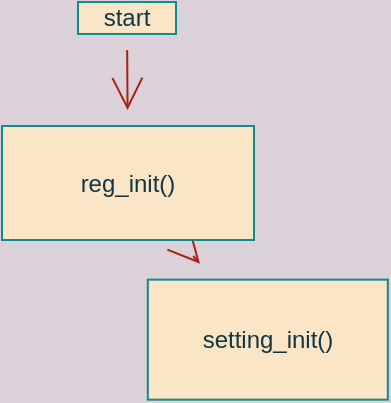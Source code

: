 <mxfile version="20.4.0" type="github">
  <diagram id="BkZl1Ah59tfYVWINneGr" name="第 1 页">
    <mxGraphModel dx="260" dy="547" grid="1" gridSize="7" guides="1" tooltips="1" connect="1" arrows="1" fold="1" page="0" pageScale="1" pageWidth="827" pageHeight="1169" background="#DAD2D8" math="0" shadow="0">
      <root>
        <mxCell id="0" />
        <mxCell id="1" parent="0" />
        <mxCell id="6f3wX6zAka2Pvszb7TJ2-3" value="" style="edgeStyle=none;curved=1;rounded=0;orthogonalLoop=1;jettySize=auto;html=1;endArrow=open;startSize=14;endSize=14;sourcePerimeterSpacing=8;targetPerimeterSpacing=8;labelBackgroundColor=#DAD2D8;strokeColor=#A8201A;fontColor=#143642;" edge="1" parent="1" source="6f3wX6zAka2Pvszb7TJ2-1" target="6f3wX6zAka2Pvszb7TJ2-2">
          <mxGeometry relative="1" as="geometry" />
        </mxCell>
        <mxCell id="6f3wX6zAka2Pvszb7TJ2-1" value="start" style="rounded=0;whiteSpace=wrap;html=1;hachureGap=4;fillColor=#FAE5C7;strokeColor=#0F8B8D;fontColor=#143642;" vertex="1" parent="1">
          <mxGeometry x="206" y="329" width="49" height="16" as="geometry" />
        </mxCell>
        <mxCell id="6f3wX6zAka2Pvszb7TJ2-5" value="" style="edgeStyle=none;curved=1;rounded=0;orthogonalLoop=1;jettySize=auto;html=1;strokeColor=#A8201A;fontColor=#143642;endArrow=open;startSize=14;endSize=14;sourcePerimeterSpacing=8;targetPerimeterSpacing=8;fillColor=#FAE5C7;" edge="1" parent="1" source="6f3wX6zAka2Pvszb7TJ2-2" target="6f3wX6zAka2Pvszb7TJ2-4">
          <mxGeometry relative="1" as="geometry" />
        </mxCell>
        <mxCell id="6f3wX6zAka2Pvszb7TJ2-2" value="reg_init()" style="whiteSpace=wrap;html=1;hachureGap=4;fillColor=#FAE5C7;strokeColor=#0F8B8D;fontColor=#143642;" vertex="1" parent="1">
          <mxGeometry x="168" y="391" width="126" height="57" as="geometry" />
        </mxCell>
        <mxCell id="6f3wX6zAka2Pvszb7TJ2-4" value="setting_init()" style="whiteSpace=wrap;html=1;hachureGap=4;strokeColor=#0F8B8D;fontColor=#143642;fillColor=#FAE5C7;" vertex="1" parent="1">
          <mxGeometry x="240.915" y="467.83" width="120" height="60" as="geometry" />
        </mxCell>
      </root>
    </mxGraphModel>
  </diagram>
</mxfile>
